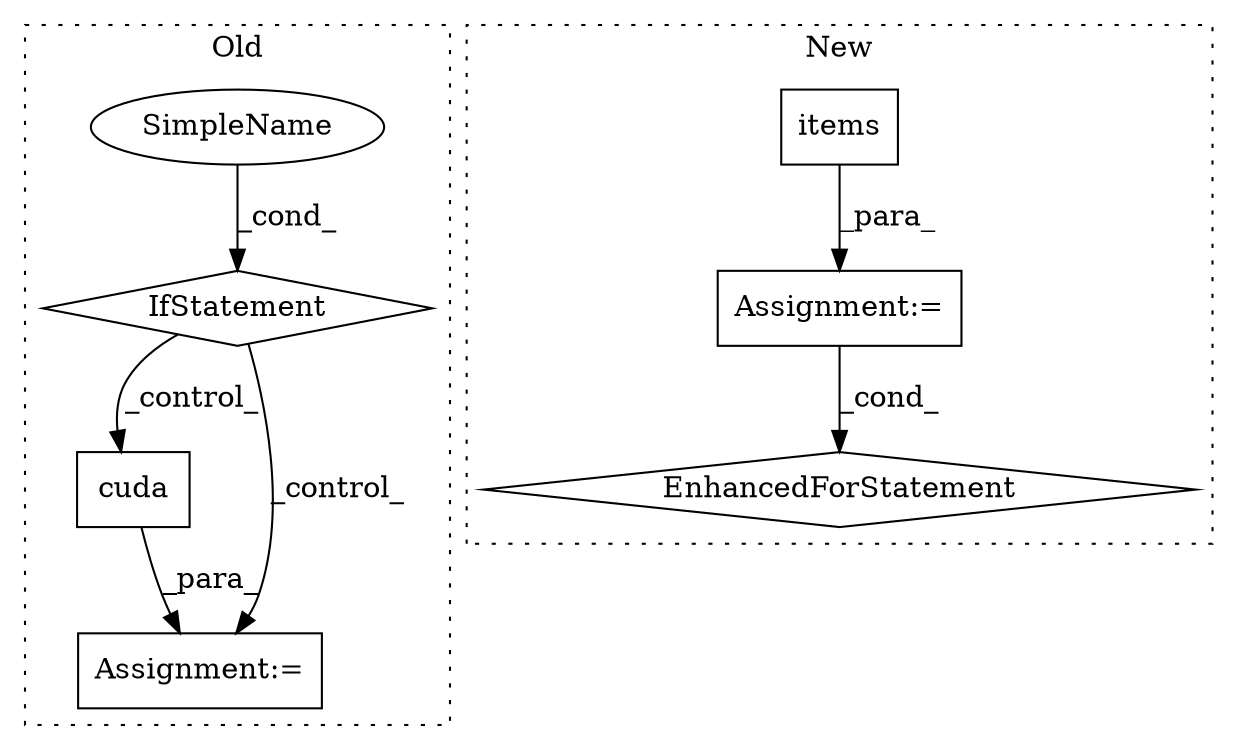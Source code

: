 digraph G {
subgraph cluster0 {
1 [label="cuda" a="32" s="2811" l="6" shape="box"];
4 [label="Assignment:=" a="7" s="2804" l="1" shape="box"];
6 [label="IfStatement" a="25" s="2781,2789" l="4,2" shape="diamond"];
7 [label="SimpleName" a="42" s="2785" l="4" shape="ellipse"];
label = "Old";
style="dotted";
}
subgraph cluster1 {
2 [label="items" a="32" s="3882" l="7" shape="box"];
3 [label="Assignment:=" a="7" s="3775,3889" l="83,2" shape="box"];
5 [label="EnhancedForStatement" a="70" s="3775,3889" l="83,2" shape="diamond"];
label = "New";
style="dotted";
}
1 -> 4 [label="_para_"];
2 -> 3 [label="_para_"];
3 -> 5 [label="_cond_"];
6 -> 1 [label="_control_"];
6 -> 4 [label="_control_"];
7 -> 6 [label="_cond_"];
}